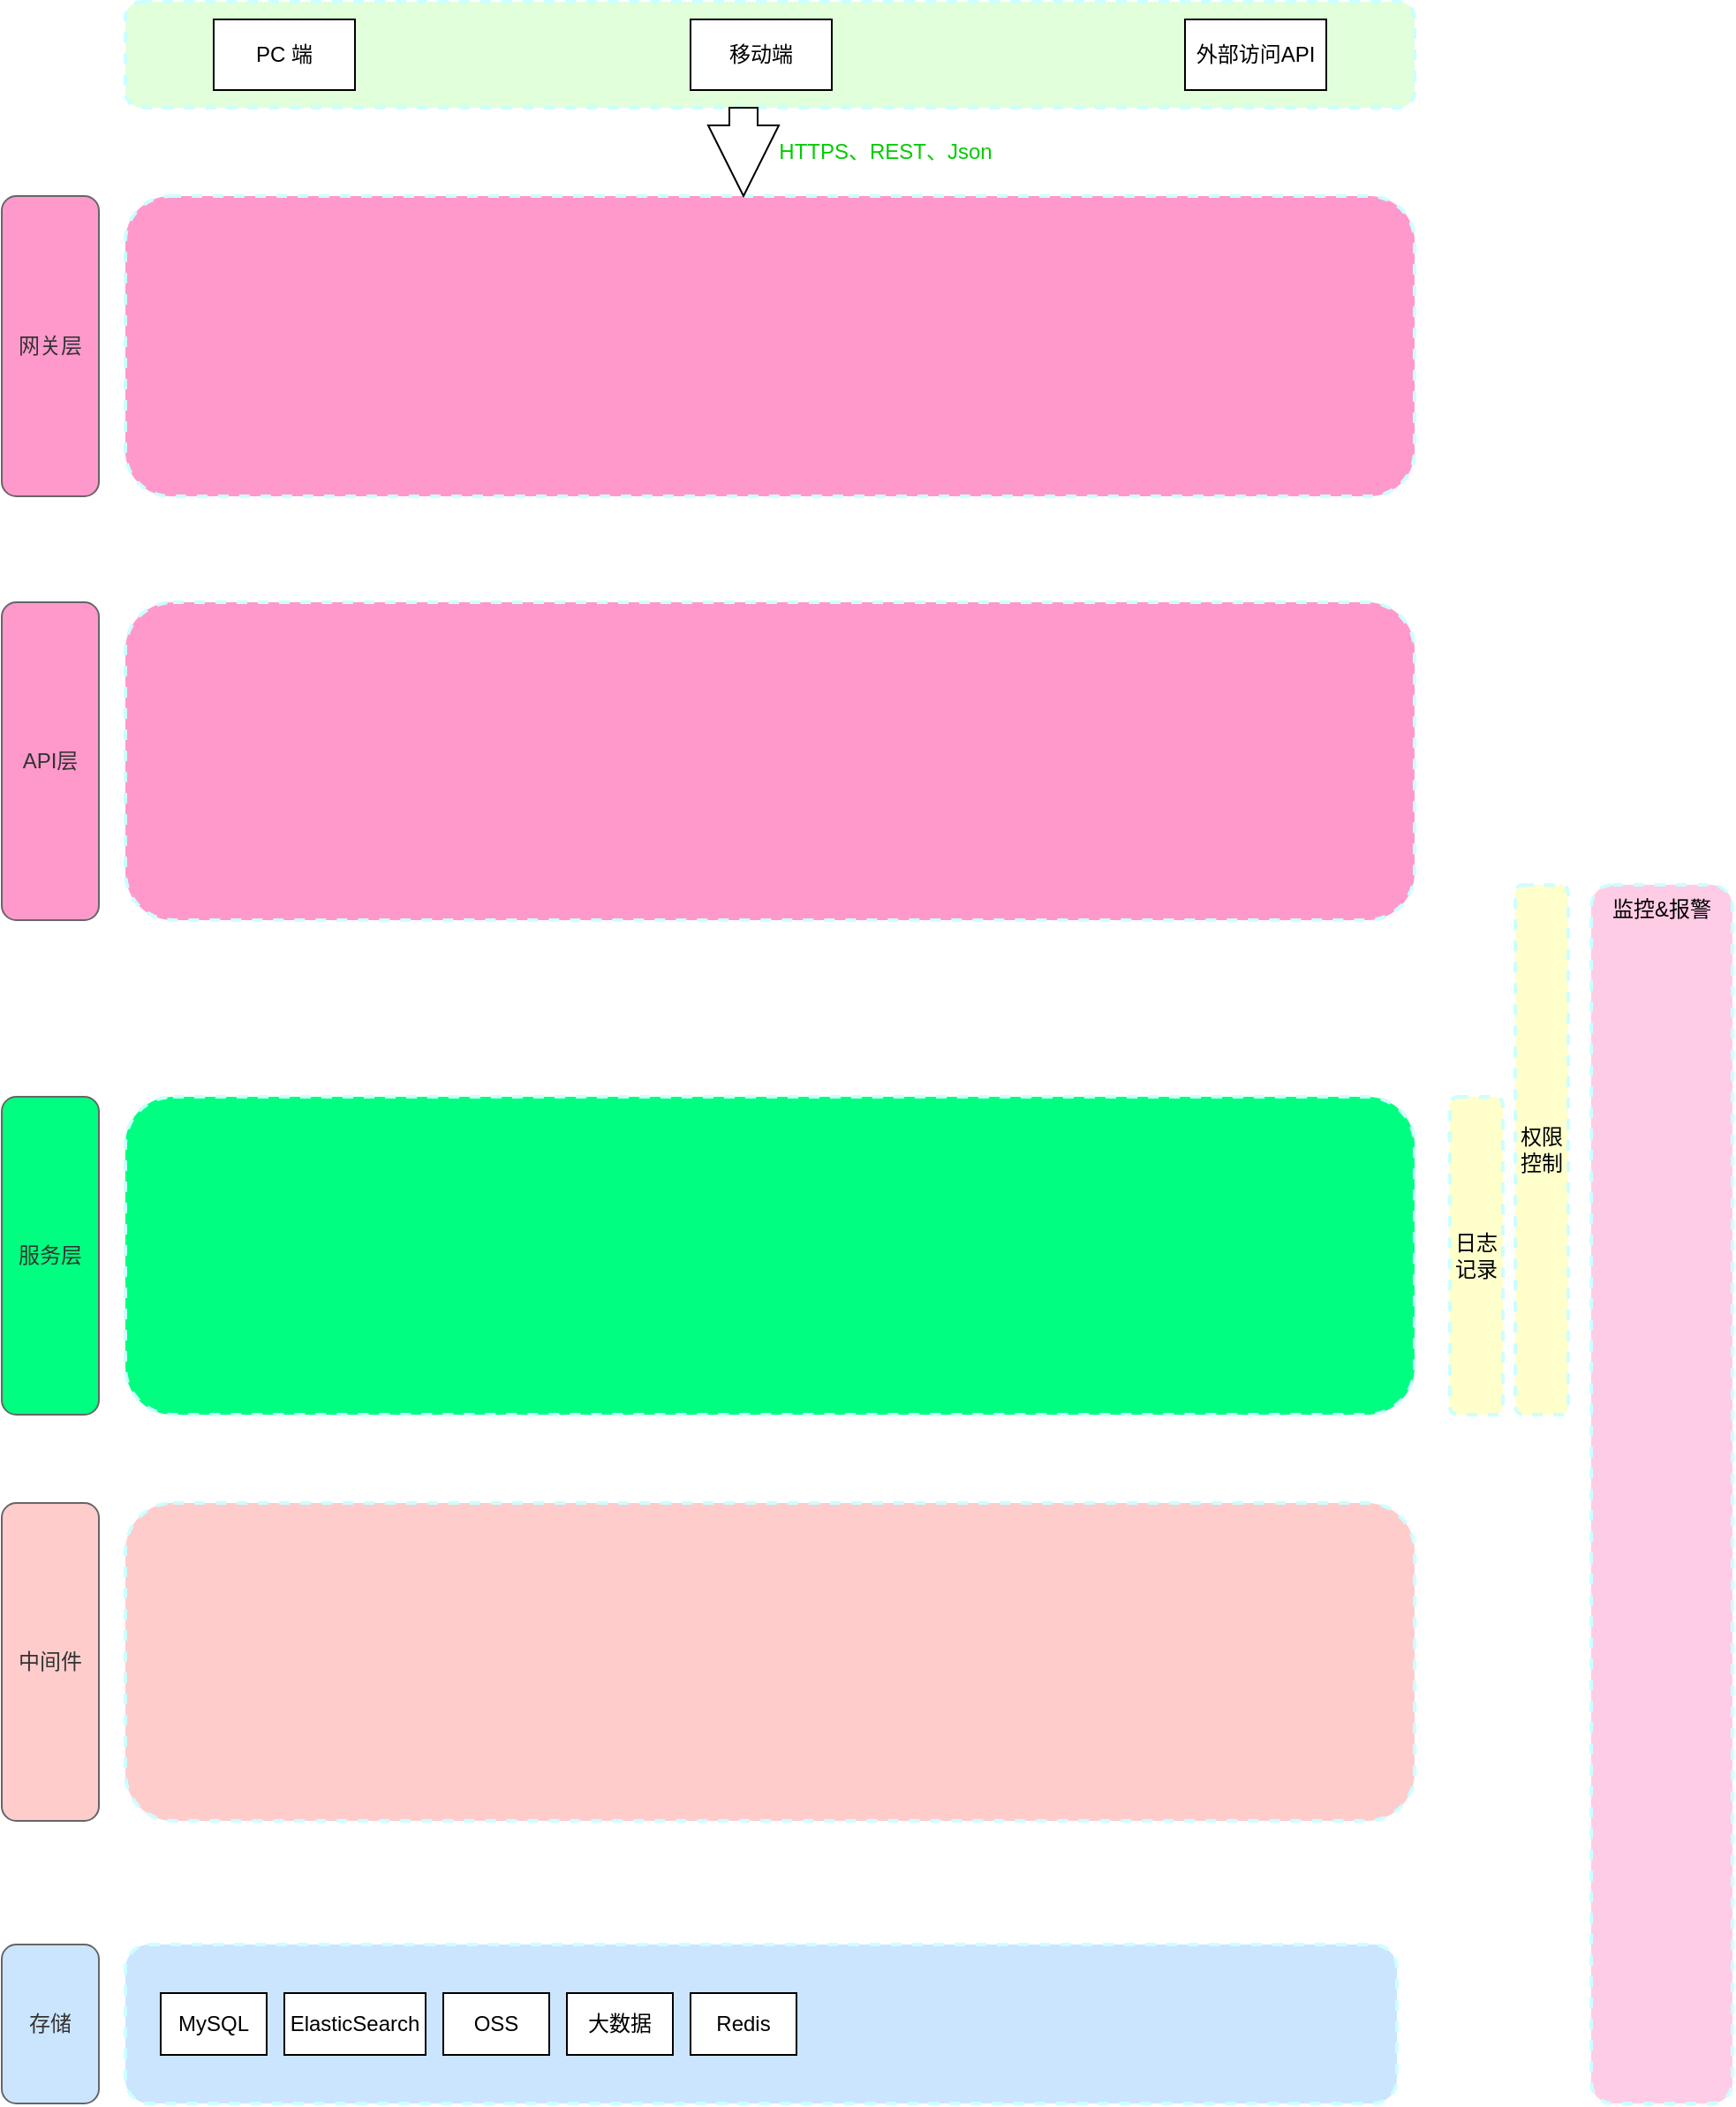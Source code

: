 <mxfile version="26.1.2">
  <diagram name="第 1 页" id="GDbKCuajYz0Do3prRXZw">
    <mxGraphModel dx="2069" dy="1954" grid="1" gridSize="10" guides="1" tooltips="1" connect="1" arrows="1" fold="1" page="1" pageScale="1" pageWidth="827" pageHeight="1169" math="0" shadow="0">
      <root>
        <mxCell id="0" />
        <mxCell id="1" parent="0" />
        <mxCell id="xzhucQesnsCn1omH9_tc-11" value="" style="rounded=1;whiteSpace=wrap;html=1;dashed=1;strokeWidth=2;strokeColor=#CCFFFF;fillColor=#FFCCCC;" vertex="1" parent="1">
          <mxGeometry x="40" y="460" width="730" height="180" as="geometry" />
        </mxCell>
        <mxCell id="xzhucQesnsCn1omH9_tc-3" value="" style="rounded=1;whiteSpace=wrap;html=1;dashed=1;strokeWidth=2;strokeColor=#CCFFFF;fillColor=#CCE5FF;" vertex="1" parent="1">
          <mxGeometry x="40" y="710" width="720" height="90" as="geometry" />
        </mxCell>
        <mxCell id="xzhucQesnsCn1omH9_tc-12" value="中间件" style="rounded=1;whiteSpace=wrap;html=1;fillColor=#FFCCCC;fontColor=#333333;strokeColor=#666666;" vertex="1" parent="1">
          <mxGeometry x="-30" y="460" width="55" height="180" as="geometry" />
        </mxCell>
        <mxCell id="xzhucQesnsCn1omH9_tc-13" value="" style="rounded=1;whiteSpace=wrap;html=1;dashed=1;strokeWidth=2;strokeColor=#CCFFFF;fillColor=#00FF80;" vertex="1" parent="1">
          <mxGeometry x="40" y="230" width="730" height="180" as="geometry" />
        </mxCell>
        <mxCell id="xzhucQesnsCn1omH9_tc-1" value="日志记录" style="rounded=1;whiteSpace=wrap;html=1;dashed=1;strokeWidth=2;strokeColor=#CCFFFF;fillColor=#FFFFCC;" vertex="1" parent="1">
          <mxGeometry x="790" y="230" width="30" height="180" as="geometry" />
        </mxCell>
        <mxCell id="xzhucQesnsCn1omH9_tc-14" value="服务层" style="rounded=1;whiteSpace=wrap;html=1;fillColor=#00FF80;fontColor=#333333;strokeColor=#666666;" vertex="1" parent="1">
          <mxGeometry x="-30" y="230" width="55" height="180" as="geometry" />
        </mxCell>
        <mxCell id="xzhucQesnsCn1omH9_tc-15" value="存储" style="rounded=1;whiteSpace=wrap;html=1;fillColor=#CCE5FF;fontColor=#333333;strokeColor=#666666;" vertex="1" parent="1">
          <mxGeometry x="-30" y="710" width="55" height="90" as="geometry" />
        </mxCell>
        <mxCell id="xzhucQesnsCn1omH9_tc-16" value="MySQL" style="rounded=0;whiteSpace=wrap;html=1;" vertex="1" parent="1">
          <mxGeometry x="60" y="737.5" width="60" height="35" as="geometry" />
        </mxCell>
        <mxCell id="xzhucQesnsCn1omH9_tc-17" value="ElasticSearch" style="rounded=0;whiteSpace=wrap;html=1;" vertex="1" parent="1">
          <mxGeometry x="130" y="737.5" width="80" height="35" as="geometry" />
        </mxCell>
        <mxCell id="xzhucQesnsCn1omH9_tc-18" value="OSS" style="rounded=0;whiteSpace=wrap;html=1;" vertex="1" parent="1">
          <mxGeometry x="220" y="737.5" width="60" height="35" as="geometry" />
        </mxCell>
        <mxCell id="xzhucQesnsCn1omH9_tc-19" value="大数据" style="rounded=0;whiteSpace=wrap;html=1;" vertex="1" parent="1">
          <mxGeometry x="290" y="737.5" width="60" height="35" as="geometry" />
        </mxCell>
        <mxCell id="xzhucQesnsCn1omH9_tc-20" value="Redis" style="rounded=0;whiteSpace=wrap;html=1;" vertex="1" parent="1">
          <mxGeometry x="360" y="737.5" width="60" height="35" as="geometry" />
        </mxCell>
        <mxCell id="xzhucQesnsCn1omH9_tc-23" value="权限控制" style="rounded=1;whiteSpace=wrap;html=1;dashed=1;strokeWidth=2;strokeColor=#CCFFFF;fillColor=#FFFFCC;" vertex="1" parent="1">
          <mxGeometry x="827" y="110" width="30" height="300" as="geometry" />
        </mxCell>
        <mxCell id="xzhucQesnsCn1omH9_tc-24" value="监控&amp;amp;报警" style="rounded=1;whiteSpace=wrap;html=1;dashed=1;strokeWidth=2;strokeColor=#CCFFFF;fillColor=#FFCCE6;align=center;verticalAlign=top;" vertex="1" parent="1">
          <mxGeometry x="870" y="110" width="80" height="690" as="geometry" />
        </mxCell>
        <mxCell id="xzhucQesnsCn1omH9_tc-26" value="API层" style="rounded=1;whiteSpace=wrap;html=1;fillColor=#FF99CC;fontColor=#333333;strokeColor=#666666;" vertex="1" parent="1">
          <mxGeometry x="-30" y="-50" width="55" height="180" as="geometry" />
        </mxCell>
        <mxCell id="xzhucQesnsCn1omH9_tc-27" value="" style="rounded=1;whiteSpace=wrap;html=1;dashed=1;strokeWidth=2;strokeColor=#CCFFFF;fillColor=#FF99CC;" vertex="1" parent="1">
          <mxGeometry x="40" y="-50" width="730" height="180" as="geometry" />
        </mxCell>
        <mxCell id="xzhucQesnsCn1omH9_tc-28" value="" style="rounded=1;whiteSpace=wrap;html=1;dashed=1;strokeWidth=2;strokeColor=#CCFFFF;fillColor=#FF99CC;" vertex="1" parent="1">
          <mxGeometry x="40" y="-280" width="730" height="170" as="geometry" />
        </mxCell>
        <mxCell id="xzhucQesnsCn1omH9_tc-29" value="网关层" style="rounded=1;whiteSpace=wrap;html=1;fillColor=#FF99CC;fontColor=#333333;strokeColor=#666666;" vertex="1" parent="1">
          <mxGeometry x="-30" y="-280" width="55" height="170" as="geometry" />
        </mxCell>
        <mxCell id="xzhucQesnsCn1omH9_tc-30" value="" style="rounded=1;whiteSpace=wrap;html=1;dashed=1;strokeWidth=2;strokeColor=#CCFFFF;fillColor=#E2FFDB;" vertex="1" parent="1">
          <mxGeometry x="40" y="-390" width="730" height="60" as="geometry" />
        </mxCell>
        <mxCell id="xzhucQesnsCn1omH9_tc-33" value="PC 端" style="rounded=0;whiteSpace=wrap;html=1;" vertex="1" parent="1">
          <mxGeometry x="90" y="-380" width="80" height="40" as="geometry" />
        </mxCell>
        <mxCell id="xzhucQesnsCn1omH9_tc-34" value="移动端" style="rounded=0;whiteSpace=wrap;html=1;" vertex="1" parent="1">
          <mxGeometry x="360" y="-380" width="80" height="40" as="geometry" />
        </mxCell>
        <mxCell id="xzhucQesnsCn1omH9_tc-35" value="外部访问API" style="rounded=0;whiteSpace=wrap;html=1;" vertex="1" parent="1">
          <mxGeometry x="640" y="-380" width="80" height="40" as="geometry" />
        </mxCell>
        <mxCell id="xzhucQesnsCn1omH9_tc-37" value="" style="html=1;shadow=0;dashed=0;align=center;verticalAlign=middle;shape=mxgraph.arrows2.arrow;dy=0.6;dx=40;direction=south;notch=0;" vertex="1" parent="1">
          <mxGeometry x="370" y="-330" width="40" height="50" as="geometry" />
        </mxCell>
        <mxCell id="xzhucQesnsCn1omH9_tc-38" value="&lt;font style=&quot;color: rgb(0, 204, 0);&quot;&gt;HTTPS、REST、Json&lt;/font&gt;" style="text;html=1;align=center;verticalAlign=middle;resizable=0;points=[];autosize=1;strokeColor=none;fillColor=none;" vertex="1" parent="1">
          <mxGeometry x="400" y="-320" width="140" height="30" as="geometry" />
        </mxCell>
      </root>
    </mxGraphModel>
  </diagram>
</mxfile>
